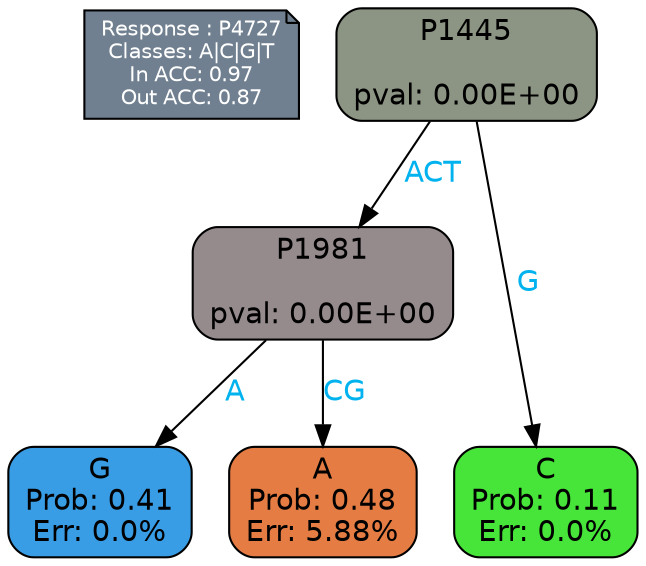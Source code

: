 digraph Tree {
node [shape=box, style="filled, rounded", color="black", fontname=helvetica] ;
graph [ranksep=equally, splines=polylines, bgcolor=transparent, dpi=600] ;
edge [fontname=helvetica] ;
LEGEND [label="Response : P4727
Classes: A|C|G|T
In ACC: 0.97
Out ACC: 0.87
",shape=note,align=left,style=filled,fillcolor="slategray",fontcolor="white",fontsize=10];1 [label="P1445

pval: 0.00E+00", fillcolor="#8c9584"] ;
2 [label="P1981

pval: 0.00E+00", fillcolor="#958b8d"] ;
3 [label="G
Prob: 0.41
Err: 0.0%", fillcolor="#399de5"] ;
4 [label="A
Prob: 0.48
Err: 5.88%", fillcolor="#e47c43"] ;
5 [label="C
Prob: 0.11
Err: 0.0%", fillcolor="#47e539"] ;
1 -> 2 [label="ACT",fontcolor=deepskyblue2] ;
1 -> 5 [label="G",fontcolor=deepskyblue2] ;
2 -> 3 [label="A",fontcolor=deepskyblue2] ;
2 -> 4 [label="CG",fontcolor=deepskyblue2] ;
{rank = same; 3;4;5;}{rank = same; LEGEND;1;}}